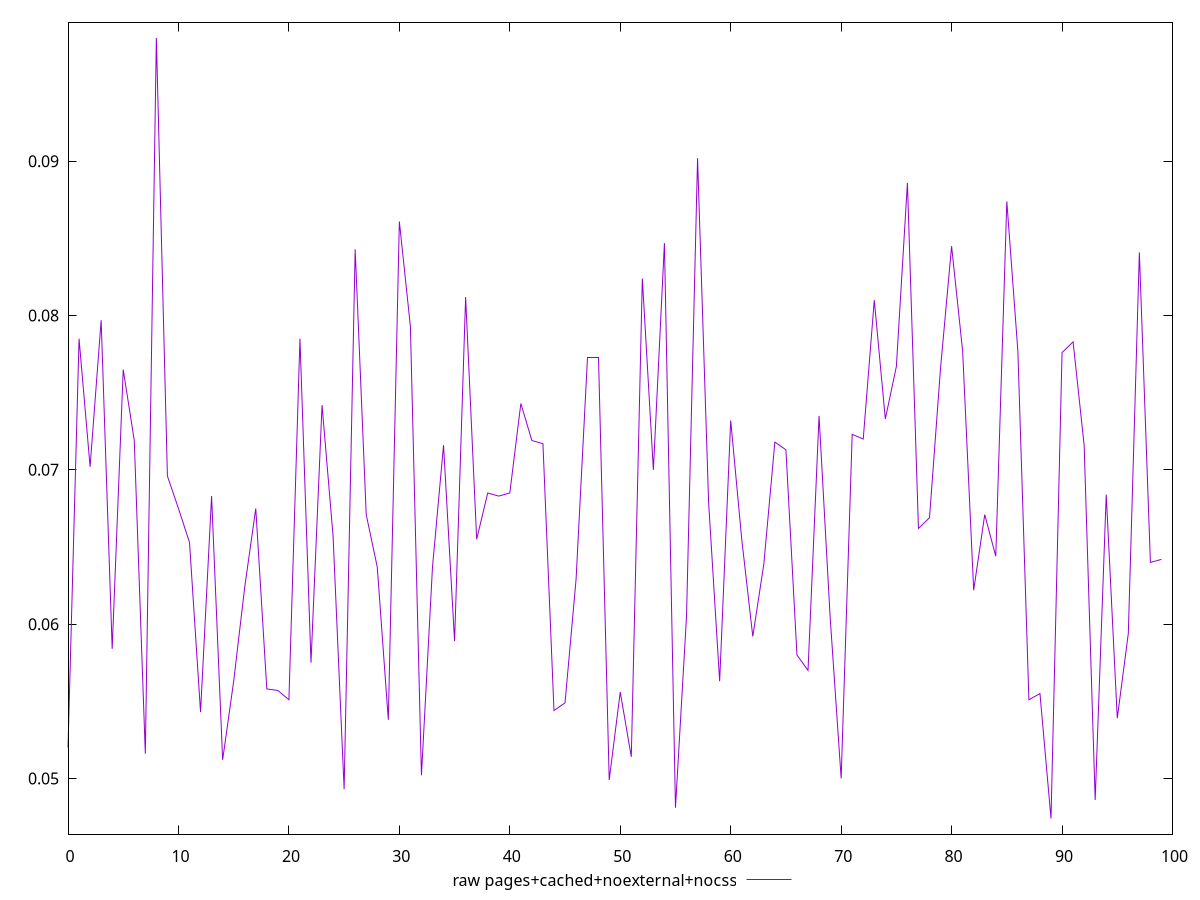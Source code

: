 $_rawPagesCachedNoexternalNocss <<EOF
0.052
0.0785
0.0702
0.0797
0.058399999999999994
0.0765
0.07189999999999999
0.0516
0.09799999999999998
0.0696
0.0675
0.0653
0.0543
0.0683
0.051199999999999996
0.05629999999999999
0.0624
0.0675
0.055800000000000016
0.0557
0.0551
0.0785
0.057499999999999996
0.07419999999999999
0.0657
0.0493
0.08429999999999999
0.0671
0.0637
0.0538
0.0861
0.07930000000000001
0.0502
0.0637
0.0716
0.058899999999999994
0.0812
0.0655
0.0685
0.0683
0.0685
0.0743
0.07189999999999999
0.0717
0.054400000000000004
0.054900000000000004
0.0629
0.0773
0.0773
0.0499
0.055600000000000004
0.0514
0.0824
0.06999999999999999
0.0847
0.0481
0.0605
0.0902
0.0679
0.05629999999999999
0.0732
0.0655
0.059199999999999996
0.0639
0.07179999999999999
0.0713
0.057999999999999996
0.05699999999999999
0.0735
0.0605
0.049999999999999996
0.07229999999999999
0.072
0.081
0.07329999999999999
0.07669999999999999
0.0886
0.0662
0.0669
0.0766
0.0845
0.0777
0.062200000000000005
0.0671
0.0644
0.08739999999999999
0.0777
0.05510000000000001
0.05550000000000001
0.0474
0.07759999999999999
0.0783
0.0716
0.0486
0.0684
0.05389999999999999
0.059399999999999994
0.0841
0.064
0.0642
EOF
set key outside below
set terminal pngcairo
set output "report_00006_2020-11-02T20-21-41.718Z/network-rtt/pages+cached+noexternal+nocss//raw.png"
set yrange [0.046388:0.09901199999999998]
plot $_rawPagesCachedNoexternalNocss title "raw pages+cached+noexternal+nocss" with line ,